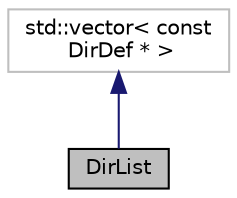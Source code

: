 digraph "DirList"
{
 // INTERACTIVE_SVG=YES
 // LATEX_PDF_SIZE
  edge [fontname="Helvetica",fontsize="10",labelfontname="Helvetica",labelfontsize="10"];
  node [fontname="Helvetica",fontsize="10",shape=record];
  Node1 [label="DirList",height=0.2,width=0.4,color="black", fillcolor="grey75", style="filled", fontcolor="black",tooltip="A list of directories."];
  Node2 -> Node1 [dir="back",color="midnightblue",fontsize="10",style="solid",fontname="Helvetica"];
  Node2 [label="std::vector\< const\l DirDef * \>",height=0.2,width=0.4,color="grey75", fillcolor="white", style="filled",tooltip=" "];
}
